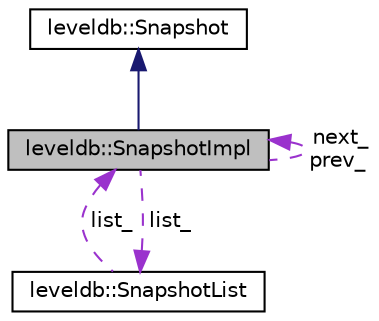 digraph "leveldb::SnapshotImpl"
{
  edge [fontname="Helvetica",fontsize="10",labelfontname="Helvetica",labelfontsize="10"];
  node [fontname="Helvetica",fontsize="10",shape=record];
  Node1 [label="leveldb::SnapshotImpl",height=0.2,width=0.4,color="black", fillcolor="grey75", style="filled" fontcolor="black"];
  Node2 -> Node1 [dir="back",color="midnightblue",fontsize="10",style="solid",fontname="Helvetica"];
  Node2 [label="leveldb::Snapshot",height=0.2,width=0.4,color="black", fillcolor="white", style="filled",URL="$classleveldb_1_1_snapshot.html"];
  Node1 -> Node1 [dir="back",color="darkorchid3",fontsize="10",style="dashed",label=" next_\nprev_" ,fontname="Helvetica"];
  Node3 -> Node1 [dir="back",color="darkorchid3",fontsize="10",style="dashed",label=" list_" ,fontname="Helvetica"];
  Node3 [label="leveldb::SnapshotList",height=0.2,width=0.4,color="black", fillcolor="white", style="filled",URL="$classleveldb_1_1_snapshot_list.html"];
  Node1 -> Node3 [dir="back",color="darkorchid3",fontsize="10",style="dashed",label=" list_" ,fontname="Helvetica"];
}
